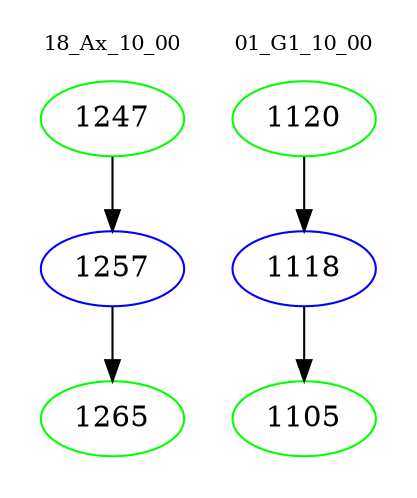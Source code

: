 digraph{
subgraph cluster_0 {
color = white
label = "18_Ax_10_00";
fontsize=10;
T0_1247 [label="1247", color="green"]
T0_1247 -> T0_1257 [color="black"]
T0_1257 [label="1257", color="blue"]
T0_1257 -> T0_1265 [color="black"]
T0_1265 [label="1265", color="green"]
}
subgraph cluster_1 {
color = white
label = "01_G1_10_00";
fontsize=10;
T1_1120 [label="1120", color="green"]
T1_1120 -> T1_1118 [color="black"]
T1_1118 [label="1118", color="blue"]
T1_1118 -> T1_1105 [color="black"]
T1_1105 [label="1105", color="green"]
}
}

